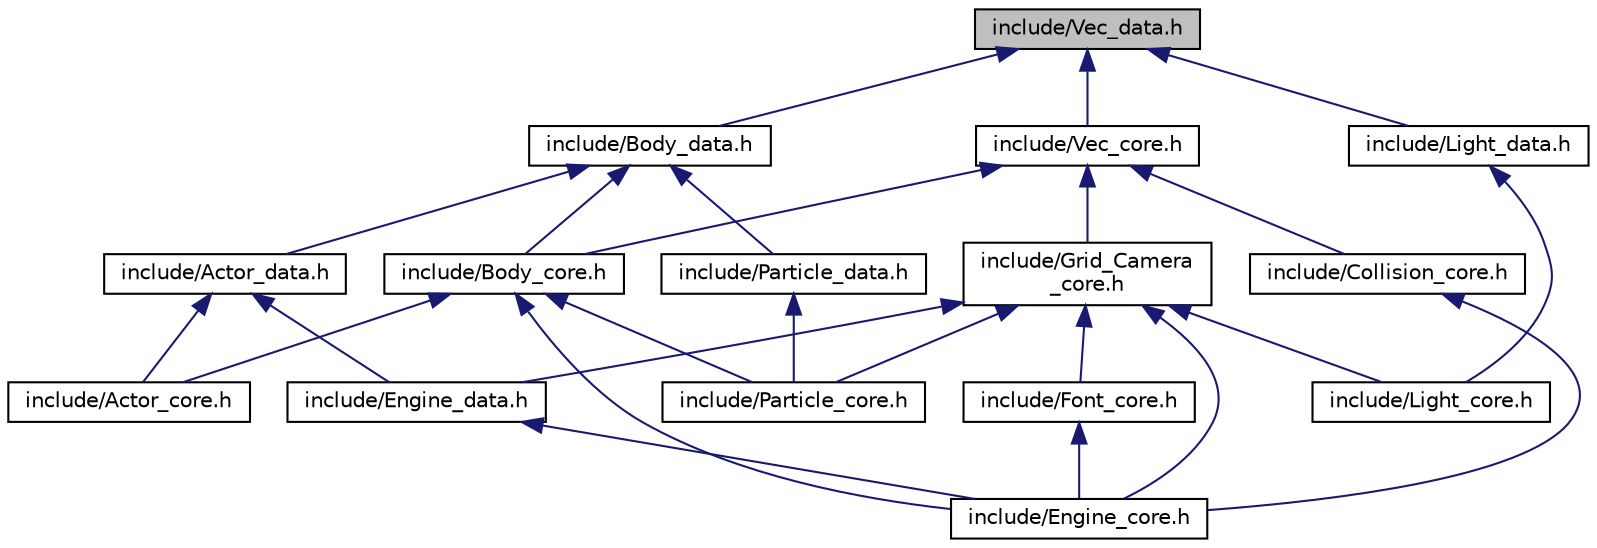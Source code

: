digraph "include/Vec_data.h"
{
  edge [fontname="Helvetica",fontsize="10",labelfontname="Helvetica",labelfontsize="10"];
  node [fontname="Helvetica",fontsize="10",shape=record];
  Node1 [label="include/Vec_data.h",height=0.2,width=0.4,color="black", fillcolor="grey75", style="filled", fontcolor="black"];
  Node1 -> Node2 [dir="back",color="midnightblue",fontsize="10",style="solid"];
  Node2 [label="include/Body_data.h",height=0.2,width=0.4,color="black", fillcolor="white", style="filled",URL="$_body__data_8h.html"];
  Node2 -> Node3 [dir="back",color="midnightblue",fontsize="10",style="solid"];
  Node3 [label="include/Actor_data.h",height=0.2,width=0.4,color="black", fillcolor="white", style="filled",URL="$_actor__data_8h.html"];
  Node3 -> Node4 [dir="back",color="midnightblue",fontsize="10",style="solid"];
  Node4 [label="include/Actor_core.h",height=0.2,width=0.4,color="black", fillcolor="white", style="filled",URL="$_actor__core_8h.html"];
  Node3 -> Node5 [dir="back",color="midnightblue",fontsize="10",style="solid"];
  Node5 [label="include/Engine_data.h",height=0.2,width=0.4,color="black", fillcolor="white", style="filled",URL="$_engine__data_8h.html"];
  Node5 -> Node6 [dir="back",color="midnightblue",fontsize="10",style="solid"];
  Node6 [label="include/Engine_core.h",height=0.2,width=0.4,color="black", fillcolor="white", style="filled",URL="$_engine__core_8h.html"];
  Node2 -> Node7 [dir="back",color="midnightblue",fontsize="10",style="solid"];
  Node7 [label="include/Body_core.h",height=0.2,width=0.4,color="black", fillcolor="white", style="filled",URL="$_body__core_8h.html"];
  Node7 -> Node4 [dir="back",color="midnightblue",fontsize="10",style="solid"];
  Node7 -> Node6 [dir="back",color="midnightblue",fontsize="10",style="solid"];
  Node7 -> Node8 [dir="back",color="midnightblue",fontsize="10",style="solid"];
  Node8 [label="include/Particle_core.h",height=0.2,width=0.4,color="black", fillcolor="white", style="filled",URL="$_particle__core_8h.html"];
  Node2 -> Node9 [dir="back",color="midnightblue",fontsize="10",style="solid"];
  Node9 [label="include/Particle_data.h",height=0.2,width=0.4,color="black", fillcolor="white", style="filled",URL="$_particle__data_8h.html"];
  Node9 -> Node8 [dir="back",color="midnightblue",fontsize="10",style="solid"];
  Node1 -> Node10 [dir="back",color="midnightblue",fontsize="10",style="solid"];
  Node10 [label="include/Vec_core.h",height=0.2,width=0.4,color="black", fillcolor="white", style="filled",URL="$_vec__core_8h.html"];
  Node10 -> Node7 [dir="back",color="midnightblue",fontsize="10",style="solid"];
  Node10 -> Node11 [dir="back",color="midnightblue",fontsize="10",style="solid"];
  Node11 [label="include/Collision_core.h",height=0.2,width=0.4,color="black", fillcolor="white", style="filled",URL="$_collision__core_8h.html"];
  Node11 -> Node6 [dir="back",color="midnightblue",fontsize="10",style="solid"];
  Node10 -> Node12 [dir="back",color="midnightblue",fontsize="10",style="solid"];
  Node12 [label="include/Grid_Camera\l_core.h",height=0.2,width=0.4,color="black", fillcolor="white", style="filled",URL="$_grid___camera__core_8h.html"];
  Node12 -> Node5 [dir="back",color="midnightblue",fontsize="10",style="solid"];
  Node12 -> Node13 [dir="back",color="midnightblue",fontsize="10",style="solid"];
  Node13 [label="include/Font_core.h",height=0.2,width=0.4,color="black", fillcolor="white", style="filled",URL="$_font__core_8h.html"];
  Node13 -> Node6 [dir="back",color="midnightblue",fontsize="10",style="solid"];
  Node12 -> Node6 [dir="back",color="midnightblue",fontsize="10",style="solid"];
  Node12 -> Node14 [dir="back",color="midnightblue",fontsize="10",style="solid"];
  Node14 [label="include/Light_core.h",height=0.2,width=0.4,color="black", fillcolor="white", style="filled",URL="$_light__core_8h.html"];
  Node12 -> Node8 [dir="back",color="midnightblue",fontsize="10",style="solid"];
  Node1 -> Node15 [dir="back",color="midnightblue",fontsize="10",style="solid"];
  Node15 [label="include/Light_data.h",height=0.2,width=0.4,color="black", fillcolor="white", style="filled",URL="$_light__data_8h.html"];
  Node15 -> Node14 [dir="back",color="midnightblue",fontsize="10",style="solid"];
}
